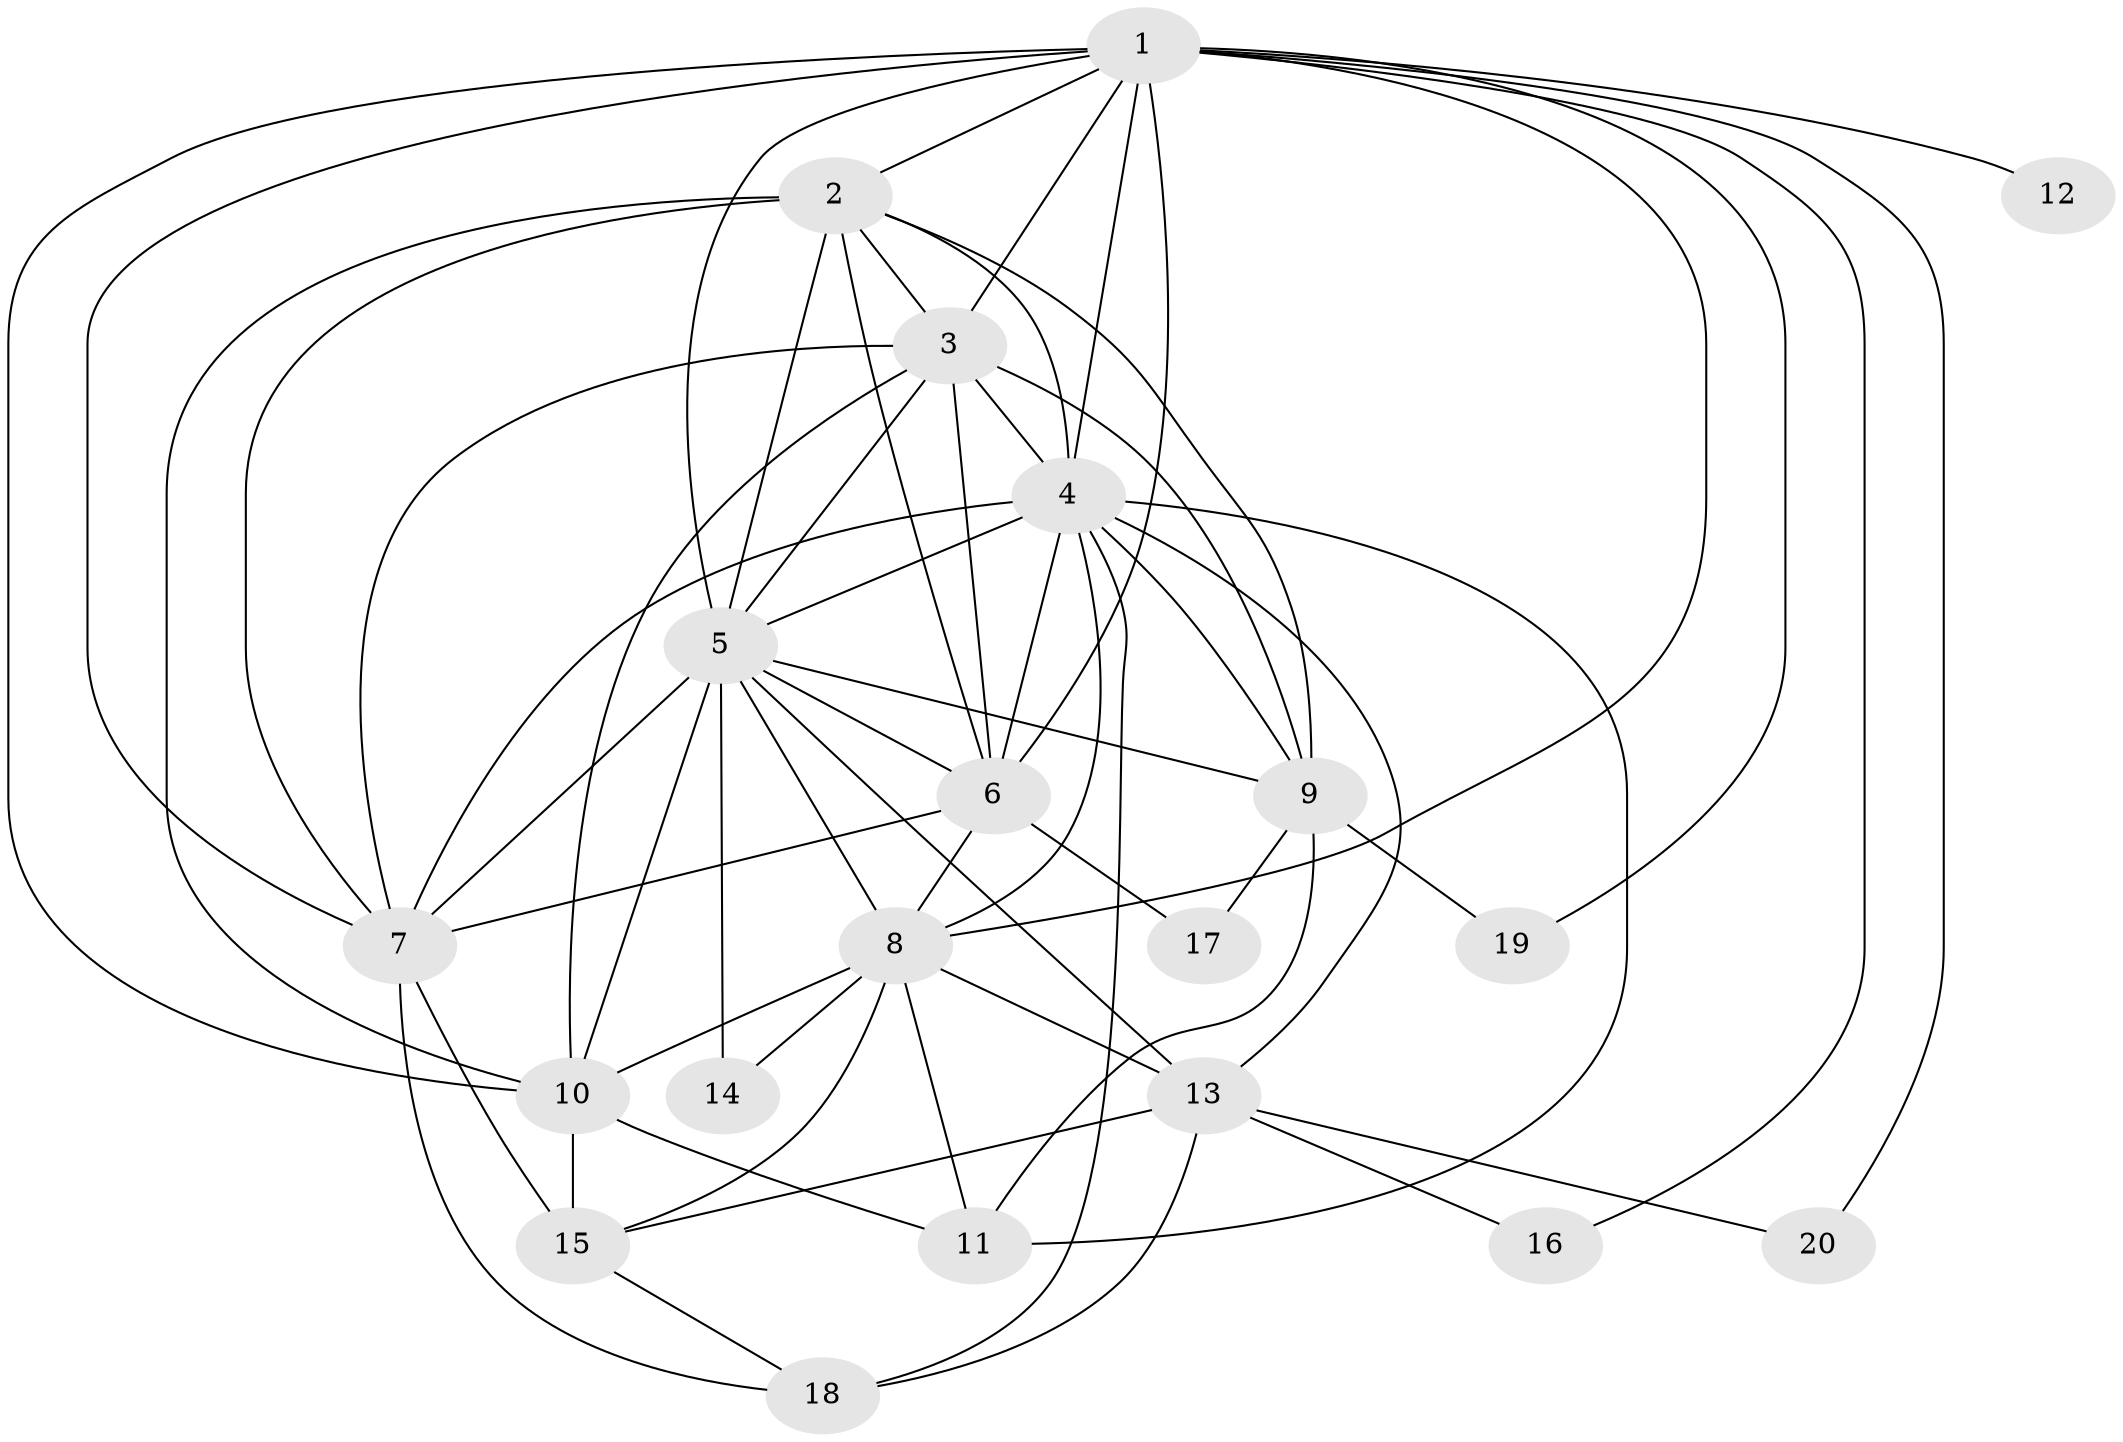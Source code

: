 // original degree distribution, {18: 0.015384615384615385, 17: 0.015384615384615385, 16: 0.015384615384615385, 11: 0.015384615384615385, 20: 0.015384615384615385, 14: 0.015384615384615385, 25: 0.015384615384615385, 13: 0.015384615384615385, 12: 0.015384615384615385, 23: 0.015384615384615385, 2: 0.5692307692307692, 4: 0.046153846153846156, 3: 0.16923076923076924, 6: 0.03076923076923077, 5: 0.03076923076923077}
// Generated by graph-tools (version 1.1) at 2025/49/03/04/25 22:49:38]
// undirected, 20 vertices, 60 edges
graph export_dot {
  node [color=gray90,style=filled];
  1;
  2;
  3;
  4;
  5;
  6;
  7;
  8;
  9;
  10;
  11;
  12;
  13;
  14;
  15;
  16;
  17;
  18;
  19;
  20;
  1 -- 2 [weight=3.0];
  1 -- 3 [weight=2.0];
  1 -- 4 [weight=2.0];
  1 -- 5 [weight=1.0];
  1 -- 6 [weight=1.0];
  1 -- 7 [weight=1.0];
  1 -- 8 [weight=2.0];
  1 -- 10 [weight=1.0];
  1 -- 12 [weight=1.0];
  1 -- 16 [weight=1.0];
  1 -- 19 [weight=1.0];
  1 -- 20 [weight=1.0];
  2 -- 3 [weight=4.0];
  2 -- 4 [weight=4.0];
  2 -- 5 [weight=2.0];
  2 -- 6 [weight=3.0];
  2 -- 7 [weight=5.0];
  2 -- 9 [weight=1.0];
  2 -- 10 [weight=5.0];
  3 -- 4 [weight=4.0];
  3 -- 5 [weight=3.0];
  3 -- 6 [weight=2.0];
  3 -- 7 [weight=2.0];
  3 -- 9 [weight=6.0];
  3 -- 10 [weight=1.0];
  4 -- 5 [weight=2.0];
  4 -- 6 [weight=2.0];
  4 -- 7 [weight=3.0];
  4 -- 8 [weight=2.0];
  4 -- 9 [weight=3.0];
  4 -- 11 [weight=5.0];
  4 -- 13 [weight=2.0];
  4 -- 18 [weight=1.0];
  5 -- 6 [weight=1.0];
  5 -- 7 [weight=1.0];
  5 -- 8 [weight=2.0];
  5 -- 9 [weight=2.0];
  5 -- 10 [weight=1.0];
  5 -- 13 [weight=1.0];
  5 -- 14 [weight=3.0];
  6 -- 7 [weight=1.0];
  6 -- 8 [weight=13.0];
  6 -- 17 [weight=1.0];
  7 -- 15 [weight=4.0];
  7 -- 18 [weight=1.0];
  8 -- 10 [weight=4.0];
  8 -- 11 [weight=3.0];
  8 -- 13 [weight=2.0];
  8 -- 14 [weight=2.0];
  8 -- 15 [weight=1.0];
  9 -- 11 [weight=1.0];
  9 -- 17 [weight=1.0];
  9 -- 19 [weight=1.0];
  10 -- 11 [weight=2.0];
  10 -- 15 [weight=2.0];
  13 -- 15 [weight=1.0];
  13 -- 16 [weight=1.0];
  13 -- 18 [weight=1.0];
  13 -- 20 [weight=1.0];
  15 -- 18 [weight=1.0];
}
